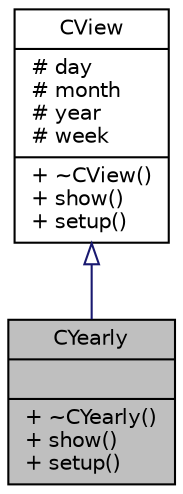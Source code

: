 digraph "CYearly"
{
 // LATEX_PDF_SIZE
  edge [fontname="Helvetica",fontsize="10",labelfontname="Helvetica",labelfontsize="10"];
  node [fontname="Helvetica",fontsize="10",shape=record];
  Node1 [label="{CYearly\n||+ ~CYearly()\l+ show()\l+ setup()\l}",height=0.2,width=0.4,color="black", fillcolor="grey75", style="filled", fontcolor="black",tooltip=" "];
  Node2 -> Node1 [dir="back",color="midnightblue",fontsize="10",style="solid",arrowtail="onormal",fontname="Helvetica"];
  Node2 [label="{CView\n|# day\l# month\l# year\l# week\l|+ ~CView()\l+ show()\l+ setup()\l}",height=0.2,width=0.4,color="black", fillcolor="white", style="filled",URL="$classCView.html",tooltip=" "];
}
